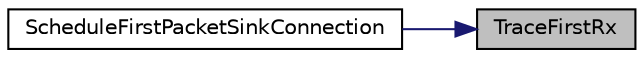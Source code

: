 digraph "TraceFirstRx"
{
 // LATEX_PDF_SIZE
  edge [fontname="Helvetica",fontsize="10",labelfontname="Helvetica",labelfontsize="10"];
  node [fontname="Helvetica",fontsize="10",shape=record];
  rankdir="RL";
  Node1 [label="TraceFirstRx",height=0.2,width=0.4,color="black", fillcolor="grey75", style="filled", fontcolor="black",tooltip=" "];
  Node1 -> Node2 [dir="back",color="midnightblue",fontsize="10",style="solid",fontname="Helvetica"];
  Node2 [label="ScheduleFirstPacketSinkConnection",height=0.2,width=0.4,color="black", fillcolor="white", style="filled",URL="$tcp-validation_8cc.html#a162989b2a02ad52280b0de7f0efb631e",tooltip=" "];
}
